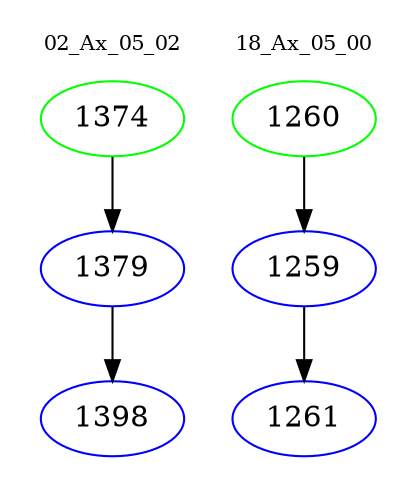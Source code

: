 digraph{
subgraph cluster_0 {
color = white
label = "02_Ax_05_02";
fontsize=10;
T0_1374 [label="1374", color="green"]
T0_1374 -> T0_1379 [color="black"]
T0_1379 [label="1379", color="blue"]
T0_1379 -> T0_1398 [color="black"]
T0_1398 [label="1398", color="blue"]
}
subgraph cluster_1 {
color = white
label = "18_Ax_05_00";
fontsize=10;
T1_1260 [label="1260", color="green"]
T1_1260 -> T1_1259 [color="black"]
T1_1259 [label="1259", color="blue"]
T1_1259 -> T1_1261 [color="black"]
T1_1261 [label="1261", color="blue"]
}
}
